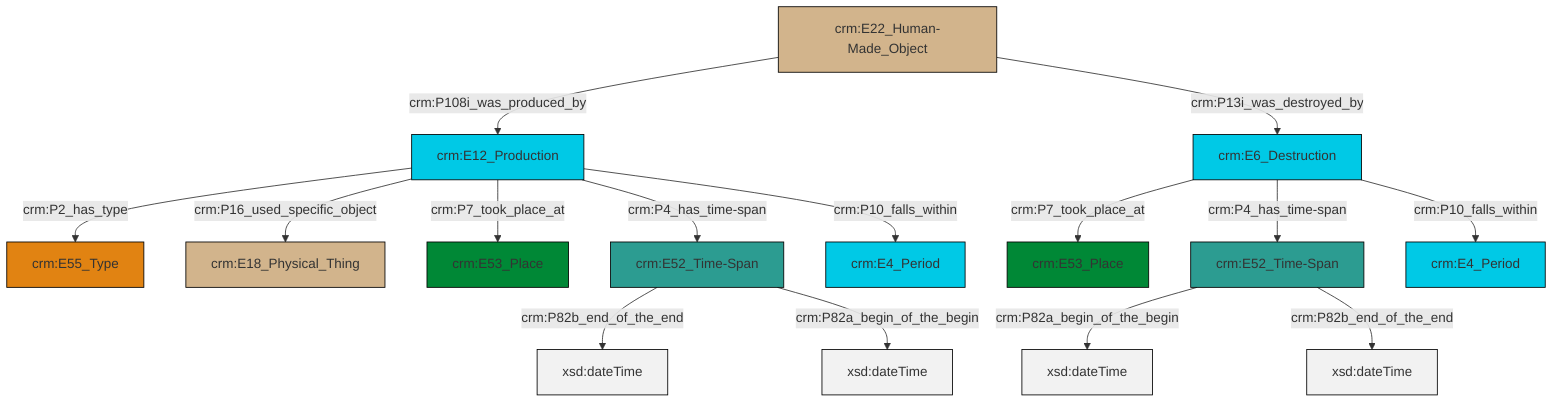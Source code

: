 graph TD
classDef Literal fill:#f2f2f2,stroke:#000000;
classDef CRM_Entity fill:#FFFFFF,stroke:#000000;
classDef Temporal_Entity fill:#00C9E6, stroke:#000000;
classDef Type fill:#E18312, stroke:#000000;
classDef Time-Span fill:#2C9C91, stroke:#000000;
classDef Appellation fill:#FFEB7F, stroke:#000000;
classDef Place fill:#008836, stroke:#000000;
classDef Persistent_Item fill:#B266B2, stroke:#000000;
classDef Conceptual_Object fill:#FFD700, stroke:#000000;
classDef Physical_Thing fill:#D2B48C, stroke:#000000;
classDef Actor fill:#f58aad, stroke:#000000;
classDef PC_Classes fill:#4ce600, stroke:#000000;
classDef Multi fill:#cccccc,stroke:#000000;

8["crm:E6_Destruction"]:::Temporal_Entity -->|crm:P7_took_place_at| 9["crm:E53_Place"]:::Place
10["crm:E22_Human-Made_Object"]:::Physical_Thing -->|crm:P108i_was_produced_by| 6["crm:E12_Production"]:::Temporal_Entity
8["crm:E6_Destruction"]:::Temporal_Entity -->|crm:P4_has_time-span| 12["crm:E52_Time-Span"]:::Time-Span
6["crm:E12_Production"]:::Temporal_Entity -->|crm:P2_has_type| 4["crm:E55_Type"]:::Type
13["crm:E52_Time-Span"]:::Time-Span -->|crm:P82b_end_of_the_end| 14[xsd:dateTime]:::Literal
12["crm:E52_Time-Span"]:::Time-Span -->|crm:P82a_begin_of_the_begin| 16[xsd:dateTime]:::Literal
12["crm:E52_Time-Span"]:::Time-Span -->|crm:P82b_end_of_the_end| 18[xsd:dateTime]:::Literal
13["crm:E52_Time-Span"]:::Time-Span -->|crm:P82a_begin_of_the_begin| 19[xsd:dateTime]:::Literal
6["crm:E12_Production"]:::Temporal_Entity -->|crm:P16_used_specific_object| 22["crm:E18_Physical_Thing"]:::Physical_Thing
6["crm:E12_Production"]:::Temporal_Entity -->|crm:P7_took_place_at| 2["crm:E53_Place"]:::Place
6["crm:E12_Production"]:::Temporal_Entity -->|crm:P4_has_time-span| 13["crm:E52_Time-Span"]:::Time-Span
10["crm:E22_Human-Made_Object"]:::Physical_Thing -->|crm:P13i_was_destroyed_by| 8["crm:E6_Destruction"]:::Temporal_Entity
6["crm:E12_Production"]:::Temporal_Entity -->|crm:P10_falls_within| 23["crm:E4_Period"]:::Temporal_Entity
8["crm:E6_Destruction"]:::Temporal_Entity -->|crm:P10_falls_within| 0["crm:E4_Period"]:::Temporal_Entity